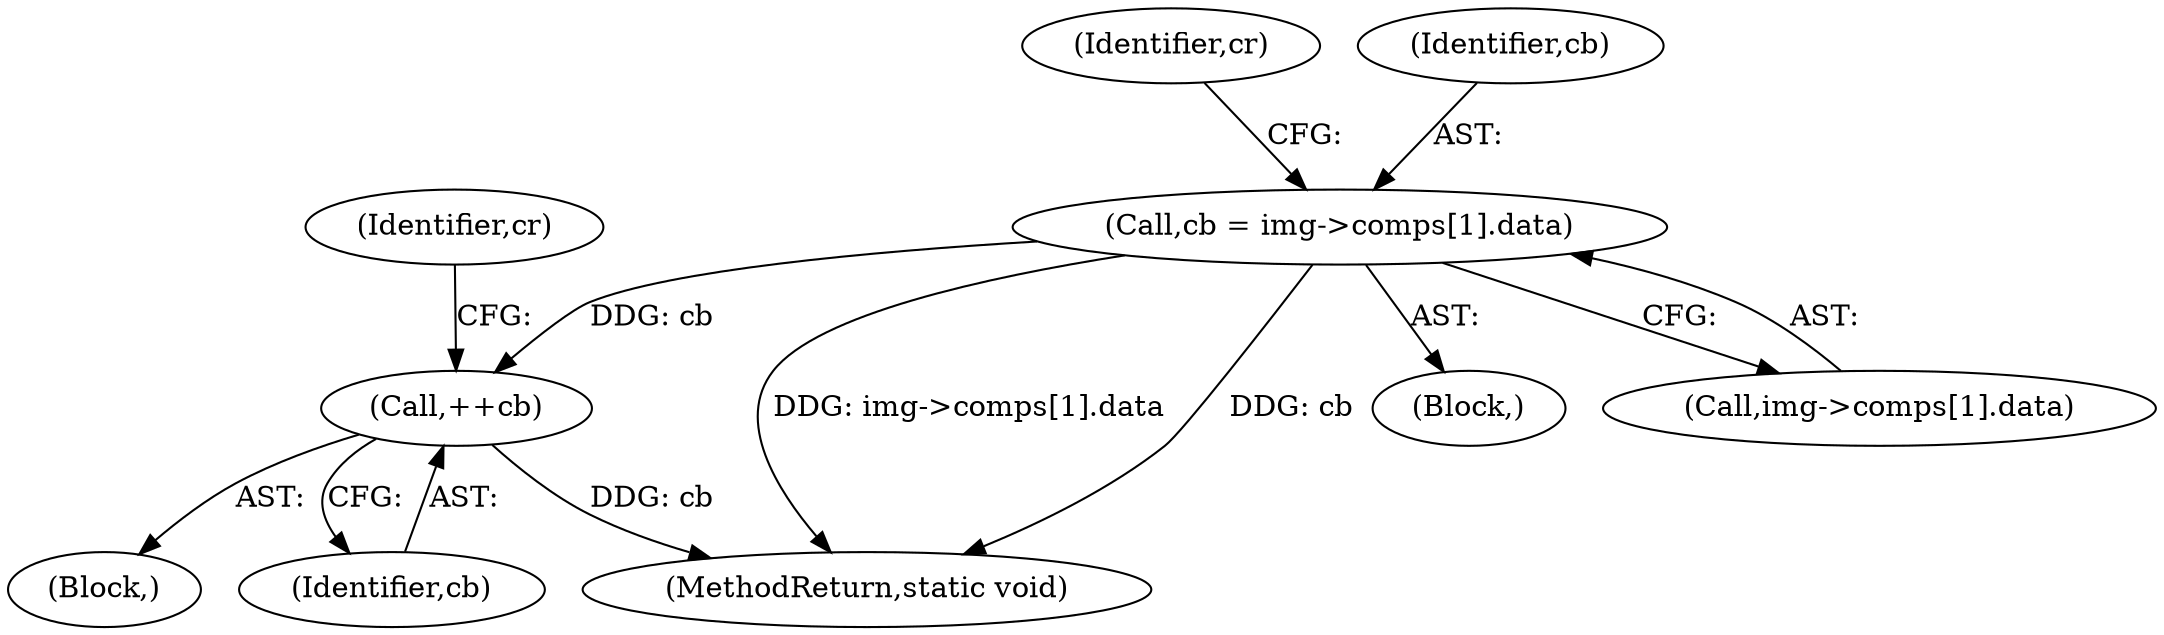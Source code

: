 digraph "0_openjpeg_15f081c89650dccee4aa4ae66f614c3fdb268767_2@array" {
"1000180" [label="(Call,cb = img->comps[1].data)"];
"1000268" [label="(Call,++cb)"];
"1000268" [label="(Call,++cb)"];
"1000190" [label="(Identifier,cr)"];
"1000253" [label="(Block,)"];
"1000342" [label="(MethodReturn,static void)"];
"1000269" [label="(Identifier,cb)"];
"1000271" [label="(Identifier,cr)"];
"1000180" [label="(Call,cb = img->comps[1].data)"];
"1000103" [label="(Block,)"];
"1000181" [label="(Identifier,cb)"];
"1000182" [label="(Call,img->comps[1].data)"];
"1000180" -> "1000103"  [label="AST: "];
"1000180" -> "1000182"  [label="CFG: "];
"1000181" -> "1000180"  [label="AST: "];
"1000182" -> "1000180"  [label="AST: "];
"1000190" -> "1000180"  [label="CFG: "];
"1000180" -> "1000342"  [label="DDG: img->comps[1].data"];
"1000180" -> "1000342"  [label="DDG: cb"];
"1000180" -> "1000268"  [label="DDG: cb"];
"1000268" -> "1000253"  [label="AST: "];
"1000268" -> "1000269"  [label="CFG: "];
"1000269" -> "1000268"  [label="AST: "];
"1000271" -> "1000268"  [label="CFG: "];
"1000268" -> "1000342"  [label="DDG: cb"];
}
